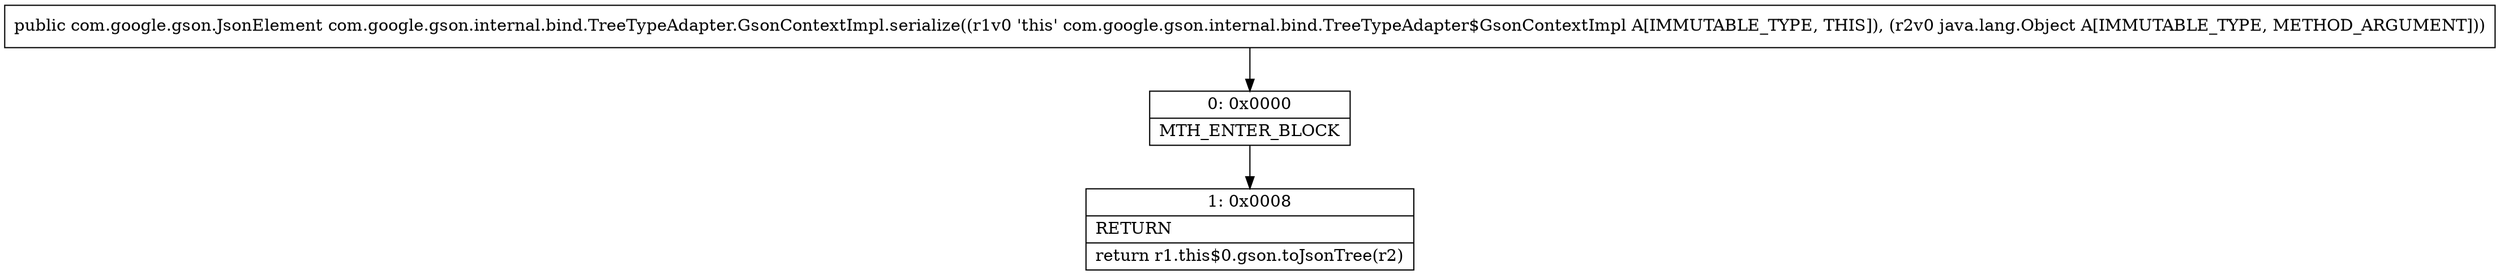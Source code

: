 digraph "CFG forcom.google.gson.internal.bind.TreeTypeAdapter.GsonContextImpl.serialize(Ljava\/lang\/Object;)Lcom\/google\/gson\/JsonElement;" {
Node_0 [shape=record,label="{0\:\ 0x0000|MTH_ENTER_BLOCK\l}"];
Node_1 [shape=record,label="{1\:\ 0x0008|RETURN\l|return r1.this$0.gson.toJsonTree(r2)\l}"];
MethodNode[shape=record,label="{public com.google.gson.JsonElement com.google.gson.internal.bind.TreeTypeAdapter.GsonContextImpl.serialize((r1v0 'this' com.google.gson.internal.bind.TreeTypeAdapter$GsonContextImpl A[IMMUTABLE_TYPE, THIS]), (r2v0 java.lang.Object A[IMMUTABLE_TYPE, METHOD_ARGUMENT])) }"];
MethodNode -> Node_0;
Node_0 -> Node_1;
}

